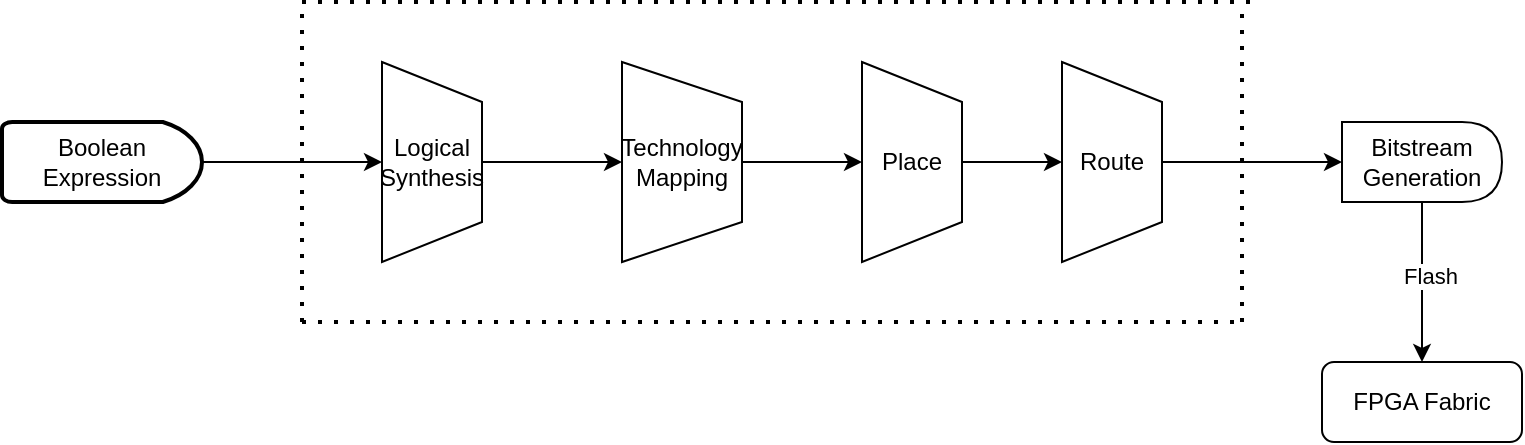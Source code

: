 <mxfile version="24.7.7">
  <diagram name="Page-1" id="DbFabeMuRyJ1SuXr5HRB">
    <mxGraphModel dx="1434" dy="762" grid="1" gridSize="10" guides="1" tooltips="1" connect="1" arrows="1" fold="1" page="1" pageScale="1" pageWidth="827" pageHeight="1169" math="0" shadow="0">
      <root>
        <mxCell id="0" />
        <mxCell id="1" parent="0" />
        <mxCell id="sjvX8V3f7xslVRkphScd-16" value="" style="edgeStyle=orthogonalEdgeStyle;rounded=0;orthogonalLoop=1;jettySize=auto;html=1;" edge="1" parent="1" source="sjvX8V3f7xslVRkphScd-2" target="sjvX8V3f7xslVRkphScd-3">
          <mxGeometry relative="1" as="geometry" />
        </mxCell>
        <mxCell id="sjvX8V3f7xslVRkphScd-2" value="Boolean Expression" style="strokeWidth=2;html=1;shape=mxgraph.flowchart.delay;whiteSpace=wrap;" vertex="1" parent="1">
          <mxGeometry x="50" y="240" width="100" height="40" as="geometry" />
        </mxCell>
        <mxCell id="sjvX8V3f7xslVRkphScd-7" style="edgeStyle=orthogonalEdgeStyle;rounded=0;orthogonalLoop=1;jettySize=auto;html=1;exitX=0.5;exitY=0;exitDx=0;exitDy=0;entryX=0.5;entryY=1;entryDx=0;entryDy=0;" edge="1" parent="1" source="sjvX8V3f7xslVRkphScd-3" target="sjvX8V3f7xslVRkphScd-4">
          <mxGeometry relative="1" as="geometry" />
        </mxCell>
        <mxCell id="sjvX8V3f7xslVRkphScd-3" value="Logical Synthesis" style="shape=trapezoid;perimeter=trapezoidPerimeter;whiteSpace=wrap;html=1;fixedSize=1;direction=south;" vertex="1" parent="1">
          <mxGeometry x="240" y="210" width="50" height="100" as="geometry" />
        </mxCell>
        <mxCell id="sjvX8V3f7xslVRkphScd-8" style="edgeStyle=orthogonalEdgeStyle;rounded=0;orthogonalLoop=1;jettySize=auto;html=1;exitX=0.5;exitY=0;exitDx=0;exitDy=0;entryX=0.5;entryY=1;entryDx=0;entryDy=0;" edge="1" parent="1" source="sjvX8V3f7xslVRkphScd-4" target="sjvX8V3f7xslVRkphScd-5">
          <mxGeometry relative="1" as="geometry" />
        </mxCell>
        <mxCell id="sjvX8V3f7xslVRkphScd-4" value="Technology Mapping" style="shape=trapezoid;perimeter=trapezoidPerimeter;whiteSpace=wrap;html=1;fixedSize=1;direction=south;" vertex="1" parent="1">
          <mxGeometry x="360" y="210" width="60" height="100" as="geometry" />
        </mxCell>
        <mxCell id="sjvX8V3f7xslVRkphScd-9" value="" style="edgeStyle=orthogonalEdgeStyle;rounded=0;orthogonalLoop=1;jettySize=auto;html=1;" edge="1" parent="1" source="sjvX8V3f7xslVRkphScd-5" target="sjvX8V3f7xslVRkphScd-6">
          <mxGeometry relative="1" as="geometry" />
        </mxCell>
        <mxCell id="sjvX8V3f7xslVRkphScd-5" value="Place" style="shape=trapezoid;perimeter=trapezoidPerimeter;whiteSpace=wrap;html=1;fixedSize=1;direction=south;" vertex="1" parent="1">
          <mxGeometry x="480" y="210" width="50" height="100" as="geometry" />
        </mxCell>
        <mxCell id="sjvX8V3f7xslVRkphScd-19" value="" style="edgeStyle=orthogonalEdgeStyle;rounded=0;orthogonalLoop=1;jettySize=auto;html=1;" edge="1" parent="1" source="sjvX8V3f7xslVRkphScd-6" target="sjvX8V3f7xslVRkphScd-18">
          <mxGeometry relative="1" as="geometry" />
        </mxCell>
        <mxCell id="sjvX8V3f7xslVRkphScd-6" value="Route" style="shape=trapezoid;perimeter=trapezoidPerimeter;whiteSpace=wrap;html=1;fixedSize=1;direction=south;" vertex="1" parent="1">
          <mxGeometry x="580" y="210" width="50" height="100" as="geometry" />
        </mxCell>
        <mxCell id="sjvX8V3f7xslVRkphScd-10" value="" style="endArrow=none;dashed=1;html=1;dashPattern=1 3;strokeWidth=2;rounded=0;" edge="1" parent="1">
          <mxGeometry width="50" height="50" relative="1" as="geometry">
            <mxPoint x="200" y="180" as="sourcePoint" />
            <mxPoint x="680" y="180" as="targetPoint" />
          </mxGeometry>
        </mxCell>
        <mxCell id="sjvX8V3f7xslVRkphScd-12" value="" style="endArrow=none;dashed=1;html=1;dashPattern=1 3;strokeWidth=2;rounded=0;" edge="1" parent="1">
          <mxGeometry width="50" height="50" relative="1" as="geometry">
            <mxPoint x="200" y="340" as="sourcePoint" />
            <mxPoint x="200" y="180" as="targetPoint" />
          </mxGeometry>
        </mxCell>
        <mxCell id="sjvX8V3f7xslVRkphScd-14" value="" style="endArrow=none;dashed=1;html=1;dashPattern=1 3;strokeWidth=2;rounded=0;" edge="1" parent="1">
          <mxGeometry width="50" height="50" relative="1" as="geometry">
            <mxPoint x="670" y="340" as="sourcePoint" />
            <mxPoint x="670" y="180" as="targetPoint" />
          </mxGeometry>
        </mxCell>
        <mxCell id="sjvX8V3f7xslVRkphScd-15" value="" style="endArrow=none;dashed=1;html=1;dashPattern=1 3;strokeWidth=2;rounded=0;" edge="1" parent="1">
          <mxGeometry width="50" height="50" relative="1" as="geometry">
            <mxPoint x="200" y="340" as="sourcePoint" />
            <mxPoint x="670" y="340" as="targetPoint" />
          </mxGeometry>
        </mxCell>
        <mxCell id="sjvX8V3f7xslVRkphScd-22" value="" style="edgeStyle=orthogonalEdgeStyle;rounded=0;orthogonalLoop=1;jettySize=auto;html=1;" edge="1" parent="1" source="sjvX8V3f7xslVRkphScd-18" target="sjvX8V3f7xslVRkphScd-21">
          <mxGeometry relative="1" as="geometry" />
        </mxCell>
        <mxCell id="sjvX8V3f7xslVRkphScd-23" value="Flash" style="edgeLabel;html=1;align=center;verticalAlign=middle;resizable=0;points=[];" vertex="1" connectable="0" parent="sjvX8V3f7xslVRkphScd-22">
          <mxGeometry x="-0.075" y="4" relative="1" as="geometry">
            <mxPoint as="offset" />
          </mxGeometry>
        </mxCell>
        <mxCell id="sjvX8V3f7xslVRkphScd-18" value="Bitstream Generation" style="shape=delay;whiteSpace=wrap;html=1;" vertex="1" parent="1">
          <mxGeometry x="720" y="240" width="80" height="40" as="geometry" />
        </mxCell>
        <mxCell id="sjvX8V3f7xslVRkphScd-21" value="FPGA Fabric" style="rounded=1;whiteSpace=wrap;html=1;" vertex="1" parent="1">
          <mxGeometry x="710" y="360" width="100" height="40" as="geometry" />
        </mxCell>
      </root>
    </mxGraphModel>
  </diagram>
</mxfile>
